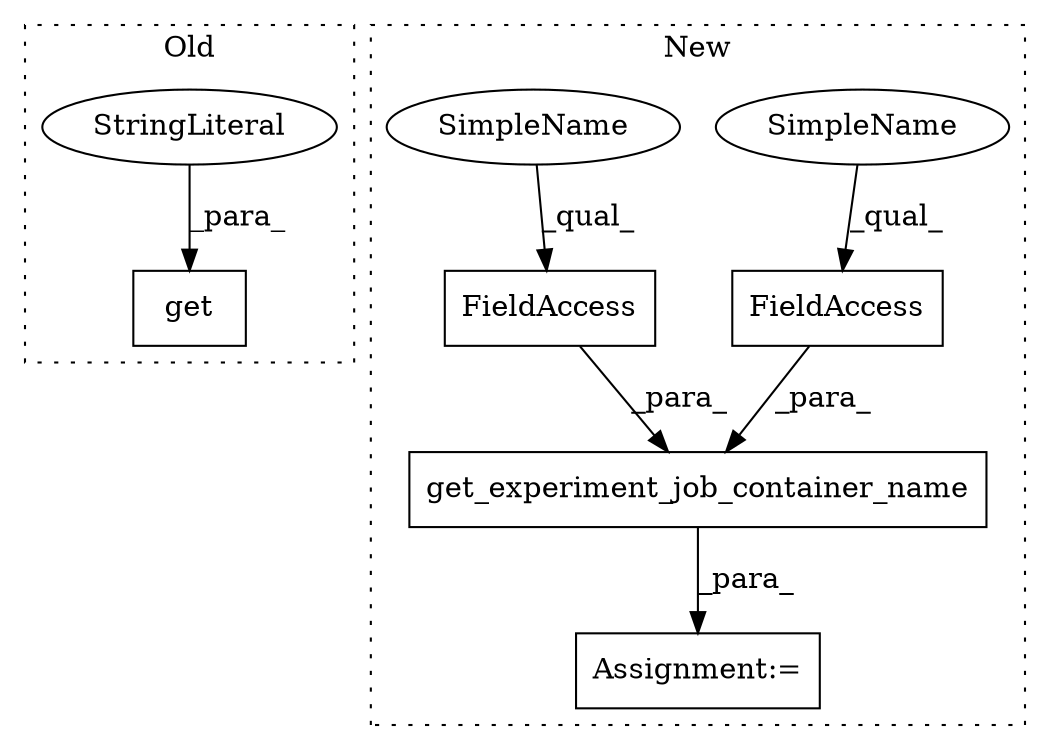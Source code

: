 digraph G {
subgraph cluster0 {
1 [label="get" a="32" s="4275,4310" l="4,1" shape="box"];
6 [label="StringLiteral" a="45" s="4279" l="31" shape="ellipse"];
label = "Old";
style="dotted";
}
subgraph cluster1 {
2 [label="get_experiment_job_container_name" a="32" s="4348,4421" l="34,1" shape="box"];
3 [label="FieldAccess" a="22" s="4382" l="18" shape="box"];
4 [label="FieldAccess" a="22" s="4401" l="20" shape="box"];
5 [label="Assignment:=" a="7" s="4347" l="1" shape="box"];
7 [label="SimpleName" a="42" s="4401" l="10" shape="ellipse"];
8 [label="SimpleName" a="42" s="4382" l="10" shape="ellipse"];
label = "New";
style="dotted";
}
2 -> 5 [label="_para_"];
3 -> 2 [label="_para_"];
4 -> 2 [label="_para_"];
6 -> 1 [label="_para_"];
7 -> 4 [label="_qual_"];
8 -> 3 [label="_qual_"];
}